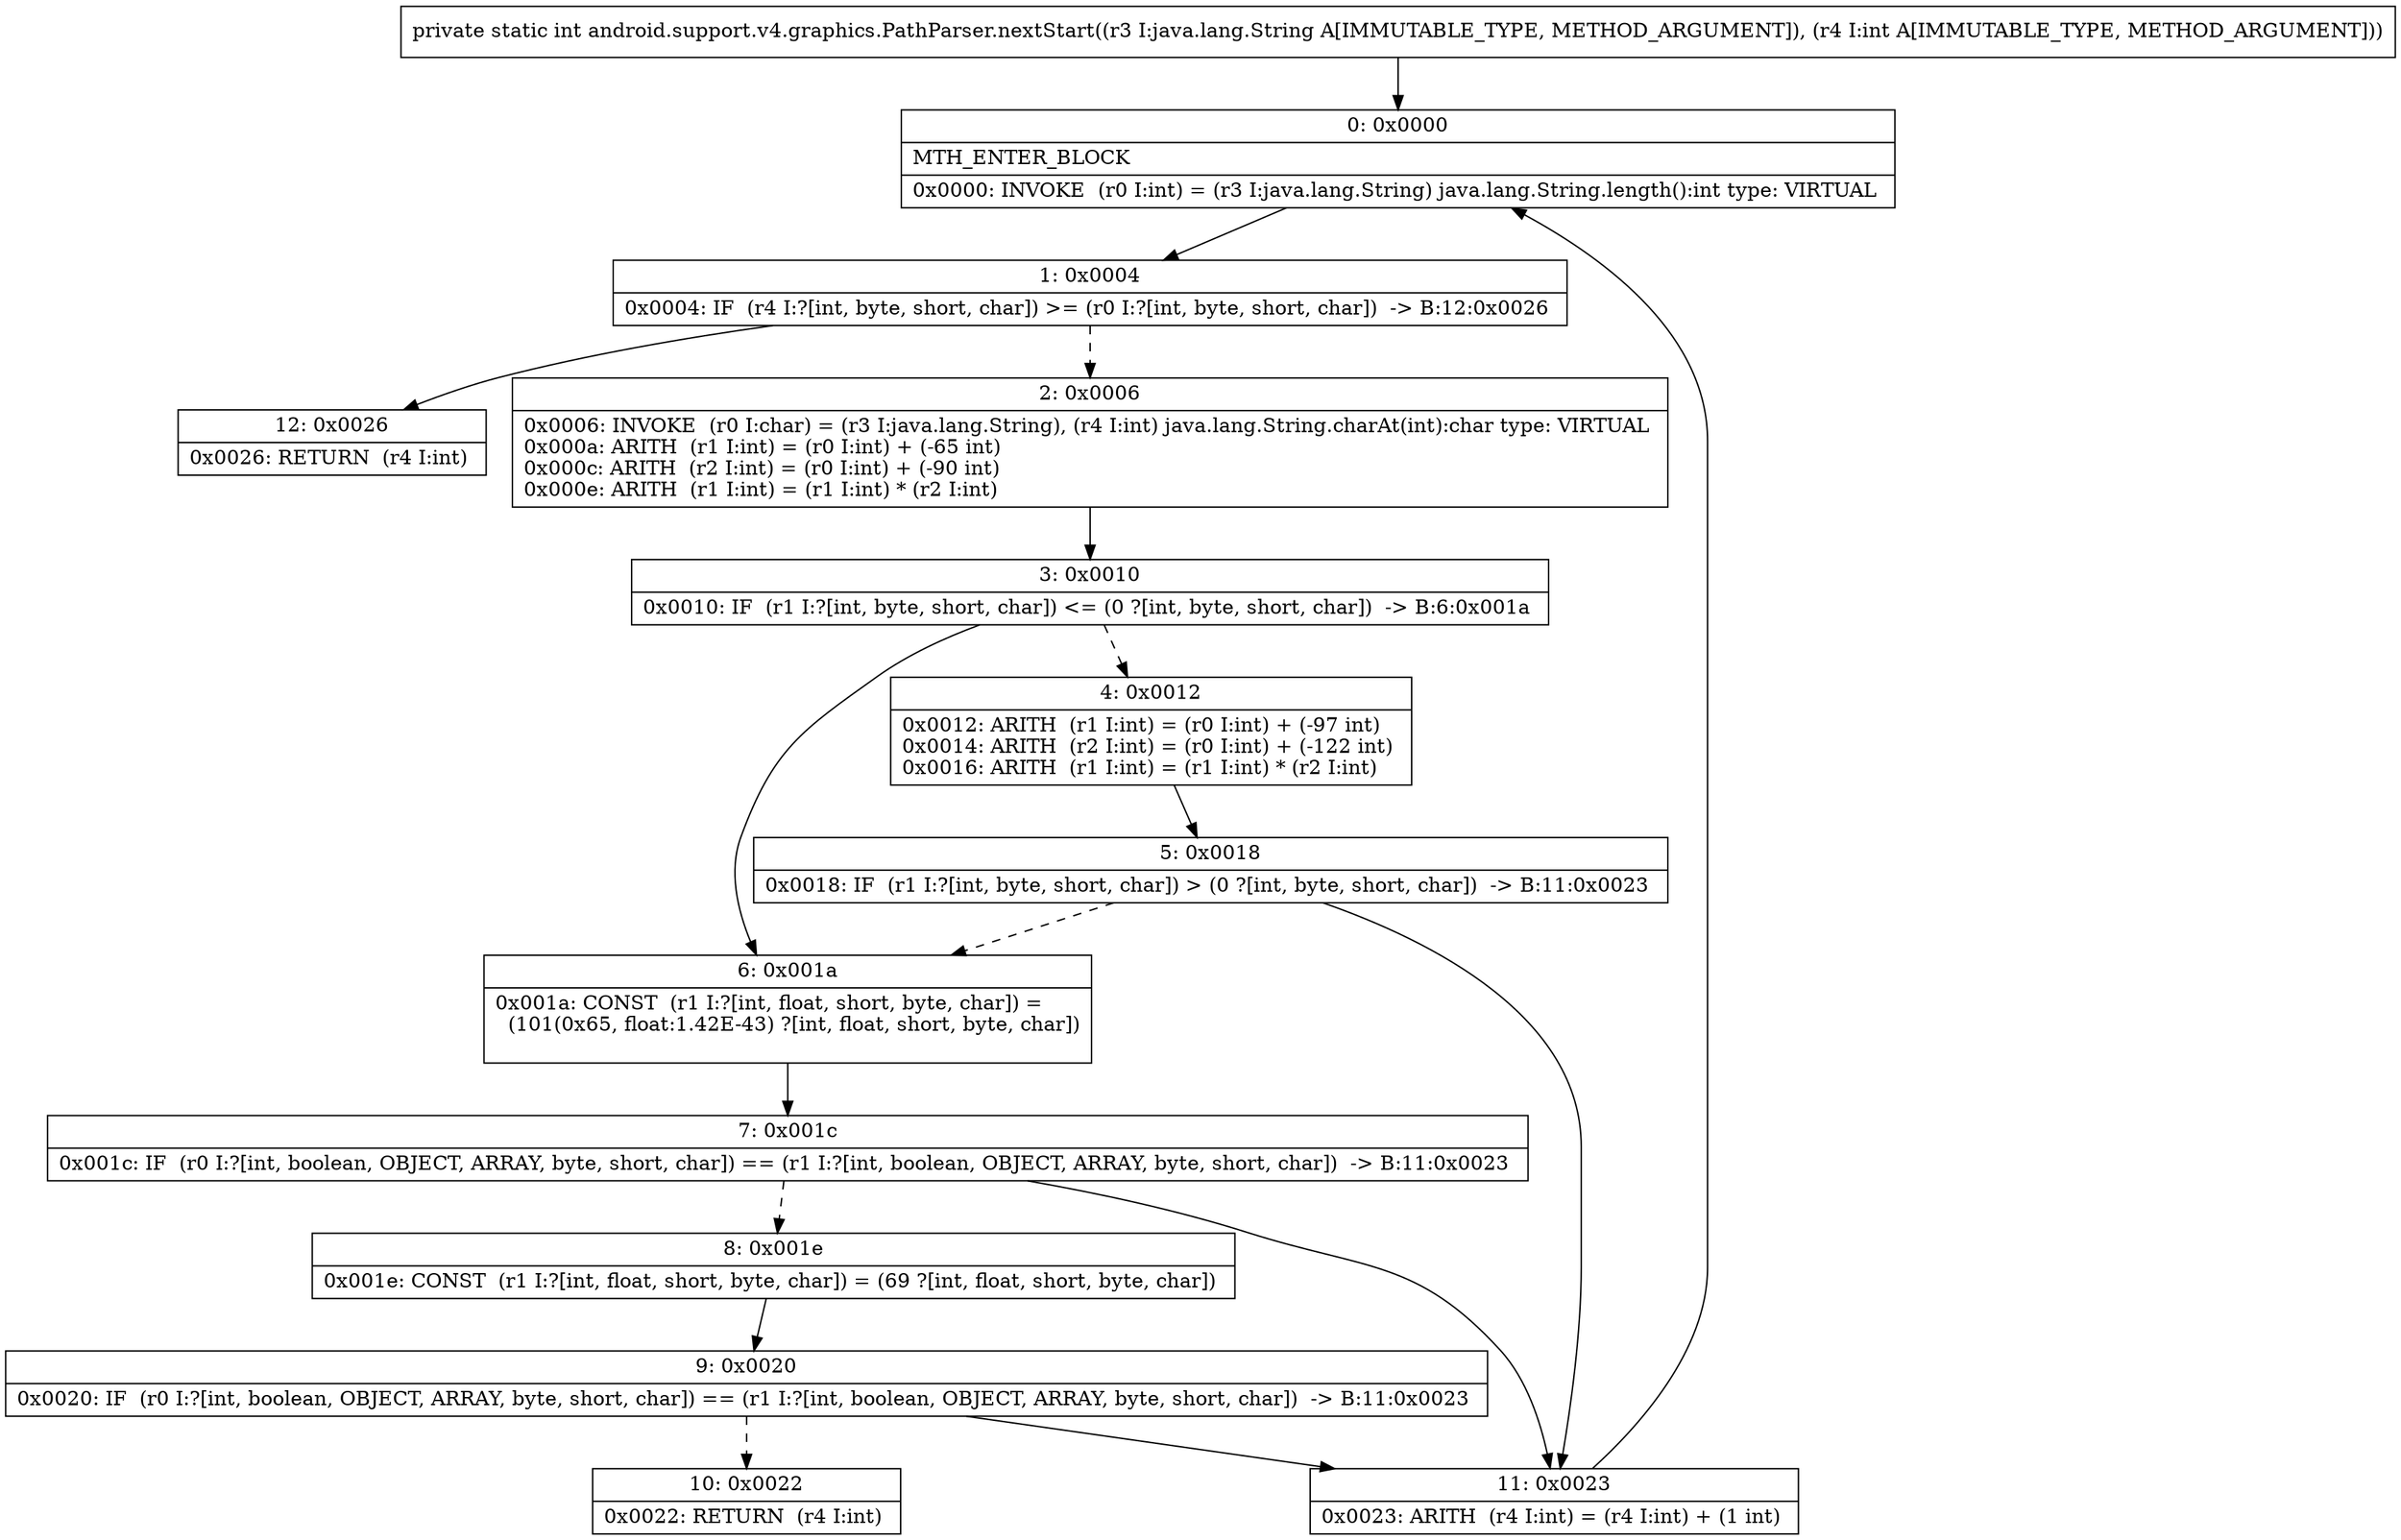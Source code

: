 digraph "CFG forandroid.support.v4.graphics.PathParser.nextStart(Ljava\/lang\/String;I)I" {
Node_0 [shape=record,label="{0\:\ 0x0000|MTH_ENTER_BLOCK\l|0x0000: INVOKE  (r0 I:int) = (r3 I:java.lang.String) java.lang.String.length():int type: VIRTUAL \l}"];
Node_1 [shape=record,label="{1\:\ 0x0004|0x0004: IF  (r4 I:?[int, byte, short, char]) \>= (r0 I:?[int, byte, short, char])  \-\> B:12:0x0026 \l}"];
Node_2 [shape=record,label="{2\:\ 0x0006|0x0006: INVOKE  (r0 I:char) = (r3 I:java.lang.String), (r4 I:int) java.lang.String.charAt(int):char type: VIRTUAL \l0x000a: ARITH  (r1 I:int) = (r0 I:int) + (\-65 int) \l0x000c: ARITH  (r2 I:int) = (r0 I:int) + (\-90 int) \l0x000e: ARITH  (r1 I:int) = (r1 I:int) * (r2 I:int) \l}"];
Node_3 [shape=record,label="{3\:\ 0x0010|0x0010: IF  (r1 I:?[int, byte, short, char]) \<= (0 ?[int, byte, short, char])  \-\> B:6:0x001a \l}"];
Node_4 [shape=record,label="{4\:\ 0x0012|0x0012: ARITH  (r1 I:int) = (r0 I:int) + (\-97 int) \l0x0014: ARITH  (r2 I:int) = (r0 I:int) + (\-122 int) \l0x0016: ARITH  (r1 I:int) = (r1 I:int) * (r2 I:int) \l}"];
Node_5 [shape=record,label="{5\:\ 0x0018|0x0018: IF  (r1 I:?[int, byte, short, char]) \> (0 ?[int, byte, short, char])  \-\> B:11:0x0023 \l}"];
Node_6 [shape=record,label="{6\:\ 0x001a|0x001a: CONST  (r1 I:?[int, float, short, byte, char]) = \l  (101(0x65, float:1.42E\-43) ?[int, float, short, byte, char])\l \l}"];
Node_7 [shape=record,label="{7\:\ 0x001c|0x001c: IF  (r0 I:?[int, boolean, OBJECT, ARRAY, byte, short, char]) == (r1 I:?[int, boolean, OBJECT, ARRAY, byte, short, char])  \-\> B:11:0x0023 \l}"];
Node_8 [shape=record,label="{8\:\ 0x001e|0x001e: CONST  (r1 I:?[int, float, short, byte, char]) = (69 ?[int, float, short, byte, char]) \l}"];
Node_9 [shape=record,label="{9\:\ 0x0020|0x0020: IF  (r0 I:?[int, boolean, OBJECT, ARRAY, byte, short, char]) == (r1 I:?[int, boolean, OBJECT, ARRAY, byte, short, char])  \-\> B:11:0x0023 \l}"];
Node_10 [shape=record,label="{10\:\ 0x0022|0x0022: RETURN  (r4 I:int) \l}"];
Node_11 [shape=record,label="{11\:\ 0x0023|0x0023: ARITH  (r4 I:int) = (r4 I:int) + (1 int) \l}"];
Node_12 [shape=record,label="{12\:\ 0x0026|0x0026: RETURN  (r4 I:int) \l}"];
MethodNode[shape=record,label="{private static int android.support.v4.graphics.PathParser.nextStart((r3 I:java.lang.String A[IMMUTABLE_TYPE, METHOD_ARGUMENT]), (r4 I:int A[IMMUTABLE_TYPE, METHOD_ARGUMENT])) }"];
MethodNode -> Node_0;
Node_0 -> Node_1;
Node_1 -> Node_2[style=dashed];
Node_1 -> Node_12;
Node_2 -> Node_3;
Node_3 -> Node_4[style=dashed];
Node_3 -> Node_6;
Node_4 -> Node_5;
Node_5 -> Node_6[style=dashed];
Node_5 -> Node_11;
Node_6 -> Node_7;
Node_7 -> Node_8[style=dashed];
Node_7 -> Node_11;
Node_8 -> Node_9;
Node_9 -> Node_10[style=dashed];
Node_9 -> Node_11;
Node_11 -> Node_0;
}

